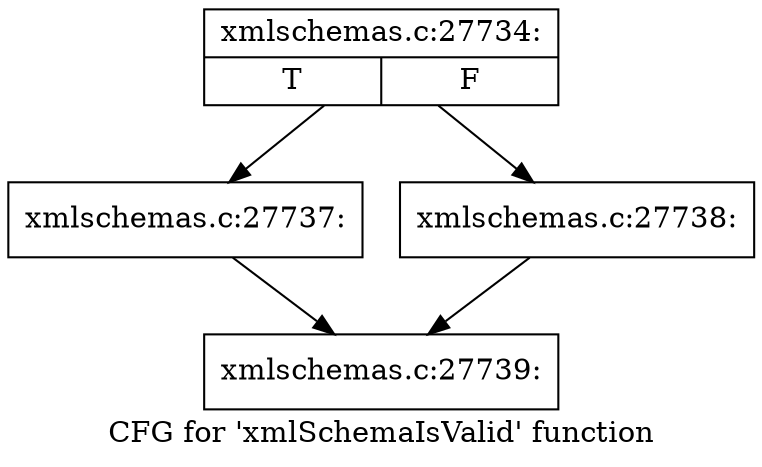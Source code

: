 digraph "CFG for 'xmlSchemaIsValid' function" {
	label="CFG for 'xmlSchemaIsValid' function";

	Node0x4a769c0 [shape=record,label="{xmlschemas.c:27734:|{<s0>T|<s1>F}}"];
	Node0x4a769c0 -> Node0x4a87cb0;
	Node0x4a769c0 -> Node0x4a87d00;
	Node0x4a87cb0 [shape=record,label="{xmlschemas.c:27737:}"];
	Node0x4a87cb0 -> Node0x4a87e30;
	Node0x4a87d00 [shape=record,label="{xmlschemas.c:27738:}"];
	Node0x4a87d00 -> Node0x4a87e30;
	Node0x4a87e30 [shape=record,label="{xmlschemas.c:27739:}"];
}
